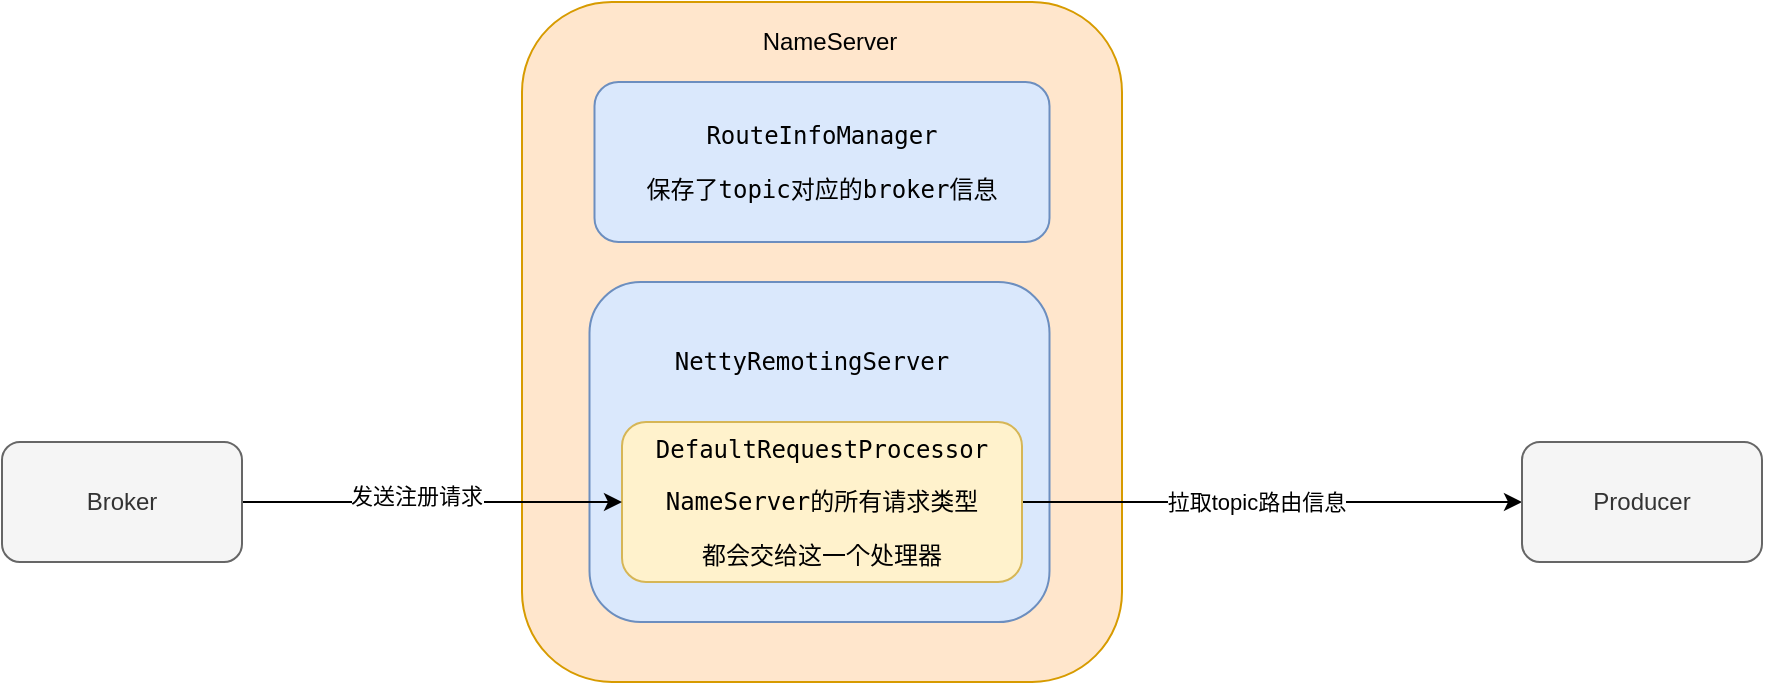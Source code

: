 <mxfile version="14.6.13" type="github">
  <diagram id="dmptoUhVElFsvyss6TJ9" name="Page-1">
    <mxGraphModel dx="946" dy="536" grid="1" gridSize="10" guides="1" tooltips="1" connect="1" arrows="1" fold="1" page="1" pageScale="1" pageWidth="827" pageHeight="1169" math="0" shadow="0">
      <root>
        <mxCell id="0" />
        <mxCell id="1" parent="0" />
        <mxCell id="VmqIFKyUQbiOCse_WFED-1" value="" style="rounded=1;whiteSpace=wrap;html=1;fillColor=#ffe6cc;strokeColor=#d79b00;" parent="1" vertex="1">
          <mxGeometry x="260" y="100" width="300" height="340" as="geometry" />
        </mxCell>
        <mxCell id="VmqIFKyUQbiOCse_WFED-2" value="NameServer" style="text;html=1;strokeColor=none;fillColor=none;align=center;verticalAlign=middle;whiteSpace=wrap;rounded=0;" parent="1" vertex="1">
          <mxGeometry x="369" y="110" width="90" height="20" as="geometry" />
        </mxCell>
        <mxCell id="VmqIFKyUQbiOCse_WFED-3" value="&lt;pre&gt;RouteInfoManager&lt;/pre&gt;&lt;pre&gt;保存了topic对应的broker信息&lt;/pre&gt;" style="rounded=1;whiteSpace=wrap;html=1;fillColor=#dae8fc;strokeColor=#6c8ebf;" parent="1" vertex="1">
          <mxGeometry x="296.25" y="140" width="227.5" height="80" as="geometry" />
        </mxCell>
        <mxCell id="VmqIFKyUQbiOCse_WFED-4" value="&lt;pre&gt;&lt;pre&gt;&lt;br&gt;&lt;/pre&gt;&lt;/pre&gt;" style="rounded=1;whiteSpace=wrap;html=1;fillColor=#dae8fc;strokeColor=#6c8ebf;" parent="1" vertex="1">
          <mxGeometry x="293.75" y="240" width="230" height="170" as="geometry" />
        </mxCell>
        <mxCell id="VmqIFKyUQbiOCse_WFED-5" value="&lt;pre&gt;NettyRemotingServer&lt;/pre&gt;" style="text;html=1;strokeColor=none;fillColor=none;align=center;verticalAlign=middle;whiteSpace=wrap;rounded=0;" parent="1" vertex="1">
          <mxGeometry x="315" y="270" width="180" height="20" as="geometry" />
        </mxCell>
        <mxCell id="VmqIFKyUQbiOCse_WFED-10" style="edgeStyle=orthogonalEdgeStyle;rounded=0;orthogonalLoop=1;jettySize=auto;html=1;exitX=1;exitY=0.5;exitDx=0;exitDy=0;entryX=0;entryY=0.5;entryDx=0;entryDy=0;" parent="1" source="VmqIFKyUQbiOCse_WFED-6" target="VmqIFKyUQbiOCse_WFED-8" edge="1">
          <mxGeometry relative="1" as="geometry" />
        </mxCell>
        <mxCell id="VmqIFKyUQbiOCse_WFED-12" value="拉取topic路由信息" style="edgeLabel;html=1;align=center;verticalAlign=middle;resizable=0;points=[];" parent="VmqIFKyUQbiOCse_WFED-10" vertex="1" connectable="0">
          <mxGeometry x="-0.067" relative="1" as="geometry">
            <mxPoint as="offset" />
          </mxGeometry>
        </mxCell>
        <mxCell id="VmqIFKyUQbiOCse_WFED-6" value="&lt;pre&gt;DefaultRequestProcessor&lt;/pre&gt;&lt;pre&gt;NameServer的所有请求类型&lt;/pre&gt;&lt;pre&gt;都会交给这一个处理器&lt;/pre&gt;" style="rounded=1;whiteSpace=wrap;html=1;fillColor=#fff2cc;strokeColor=#d6b656;" parent="1" vertex="1">
          <mxGeometry x="310" y="310" width="200" height="80" as="geometry" />
        </mxCell>
        <mxCell id="VmqIFKyUQbiOCse_WFED-9" style="edgeStyle=orthogonalEdgeStyle;rounded=0;orthogonalLoop=1;jettySize=auto;html=1;exitX=1;exitY=0.5;exitDx=0;exitDy=0;entryX=0;entryY=0.5;entryDx=0;entryDy=0;" parent="1" source="VmqIFKyUQbiOCse_WFED-7" target="VmqIFKyUQbiOCse_WFED-6" edge="1">
          <mxGeometry relative="1" as="geometry" />
        </mxCell>
        <mxCell id="VmqIFKyUQbiOCse_WFED-11" value="发送注册请求" style="edgeLabel;html=1;align=center;verticalAlign=middle;resizable=0;points=[];" parent="VmqIFKyUQbiOCse_WFED-9" vertex="1" connectable="0">
          <mxGeometry x="-0.092" y="3" relative="1" as="geometry">
            <mxPoint as="offset" />
          </mxGeometry>
        </mxCell>
        <mxCell id="VmqIFKyUQbiOCse_WFED-7" value="Broker" style="rounded=1;whiteSpace=wrap;html=1;fillColor=#f5f5f5;strokeColor=#666666;fontColor=#333333;" parent="1" vertex="1">
          <mxGeometry y="320" width="120" height="60" as="geometry" />
        </mxCell>
        <mxCell id="VmqIFKyUQbiOCse_WFED-8" value="Producer" style="rounded=1;whiteSpace=wrap;html=1;fillColor=#f5f5f5;strokeColor=#666666;fontColor=#333333;" parent="1" vertex="1">
          <mxGeometry x="760" y="320" width="120" height="60" as="geometry" />
        </mxCell>
      </root>
    </mxGraphModel>
  </diagram>
</mxfile>
